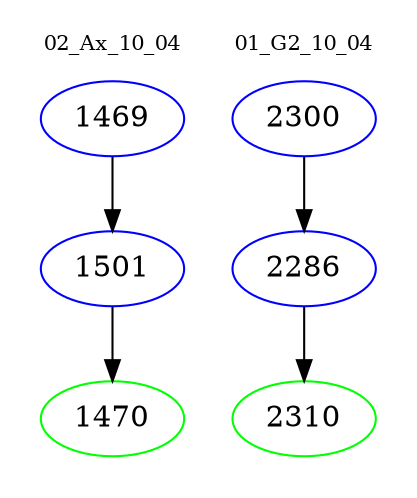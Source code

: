 digraph{
subgraph cluster_0 {
color = white
label = "02_Ax_10_04";
fontsize=10;
T0_1469 [label="1469", color="blue"]
T0_1469 -> T0_1501 [color="black"]
T0_1501 [label="1501", color="blue"]
T0_1501 -> T0_1470 [color="black"]
T0_1470 [label="1470", color="green"]
}
subgraph cluster_1 {
color = white
label = "01_G2_10_04";
fontsize=10;
T1_2300 [label="2300", color="blue"]
T1_2300 -> T1_2286 [color="black"]
T1_2286 [label="2286", color="blue"]
T1_2286 -> T1_2310 [color="black"]
T1_2310 [label="2310", color="green"]
}
}
